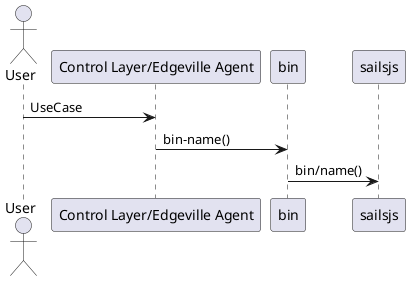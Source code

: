 @startuml
actor User

User -> "Control Layer/Edgeville Agent": UseCase
"Control Layer/Edgeville Agent" -> bin: bin-name()
bin -> sailsjs: bin/name()

@enduml
